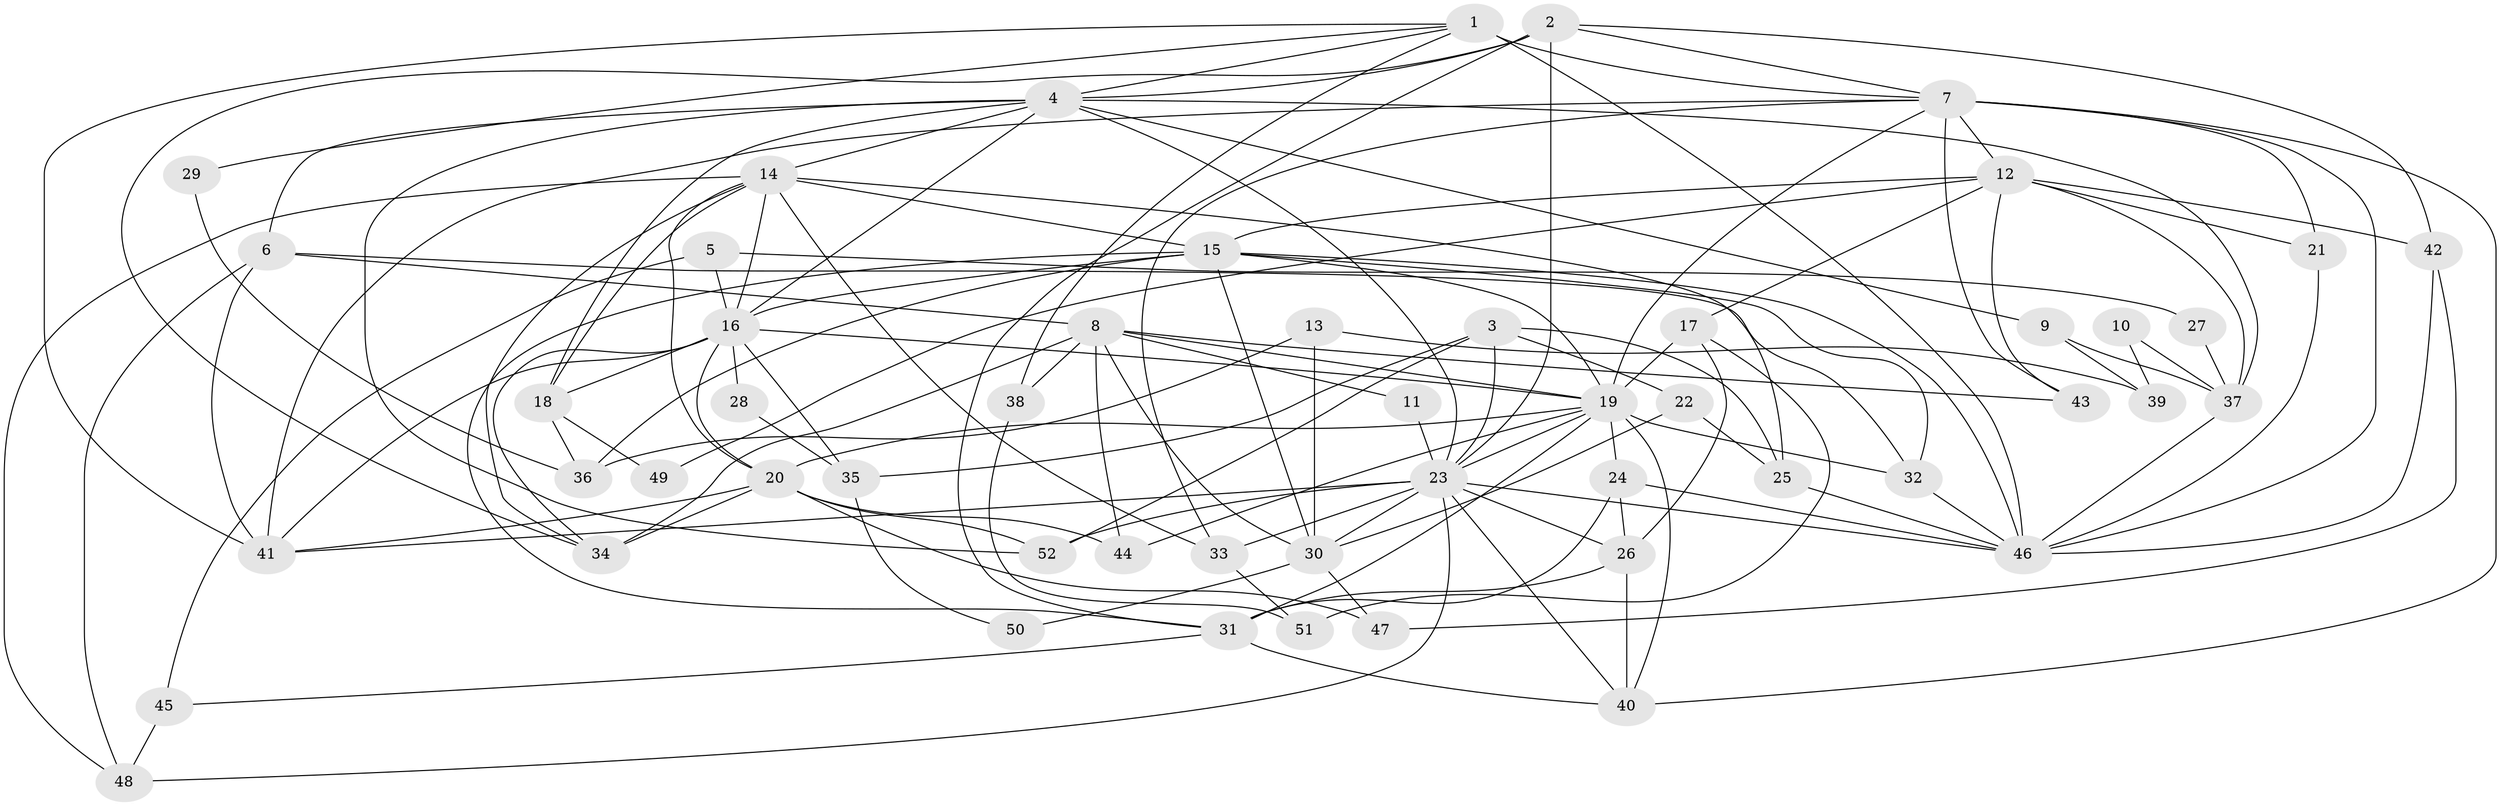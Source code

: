 // original degree distribution, {4: 0.3076923076923077, 5: 0.15384615384615385, 3: 0.3076923076923077, 6: 0.08653846153846154, 2: 0.09615384615384616, 8: 0.009615384615384616, 7: 0.028846153846153848, 9: 0.009615384615384616}
// Generated by graph-tools (version 1.1) at 2025/36/03/09/25 02:36:03]
// undirected, 52 vertices, 133 edges
graph export_dot {
graph [start="1"]
  node [color=gray90,style=filled];
  1;
  2;
  3;
  4;
  5;
  6;
  7;
  8;
  9;
  10;
  11;
  12;
  13;
  14;
  15;
  16;
  17;
  18;
  19;
  20;
  21;
  22;
  23;
  24;
  25;
  26;
  27;
  28;
  29;
  30;
  31;
  32;
  33;
  34;
  35;
  36;
  37;
  38;
  39;
  40;
  41;
  42;
  43;
  44;
  45;
  46;
  47;
  48;
  49;
  50;
  51;
  52;
  1 -- 4 [weight=1.0];
  1 -- 7 [weight=2.0];
  1 -- 29 [weight=1.0];
  1 -- 38 [weight=1.0];
  1 -- 41 [weight=1.0];
  1 -- 46 [weight=3.0];
  2 -- 4 [weight=1.0];
  2 -- 7 [weight=1.0];
  2 -- 23 [weight=1.0];
  2 -- 31 [weight=1.0];
  2 -- 34 [weight=1.0];
  2 -- 42 [weight=1.0];
  3 -- 22 [weight=1.0];
  3 -- 23 [weight=3.0];
  3 -- 25 [weight=1.0];
  3 -- 35 [weight=1.0];
  3 -- 52 [weight=1.0];
  4 -- 6 [weight=1.0];
  4 -- 9 [weight=1.0];
  4 -- 14 [weight=1.0];
  4 -- 16 [weight=1.0];
  4 -- 18 [weight=1.0];
  4 -- 23 [weight=1.0];
  4 -- 37 [weight=1.0];
  4 -- 52 [weight=1.0];
  5 -- 16 [weight=1.0];
  5 -- 27 [weight=1.0];
  5 -- 45 [weight=1.0];
  6 -- 8 [weight=1.0];
  6 -- 32 [weight=1.0];
  6 -- 41 [weight=1.0];
  6 -- 48 [weight=1.0];
  7 -- 12 [weight=1.0];
  7 -- 19 [weight=1.0];
  7 -- 21 [weight=1.0];
  7 -- 33 [weight=1.0];
  7 -- 40 [weight=1.0];
  7 -- 41 [weight=1.0];
  7 -- 43 [weight=2.0];
  7 -- 46 [weight=2.0];
  8 -- 11 [weight=1.0];
  8 -- 19 [weight=1.0];
  8 -- 30 [weight=1.0];
  8 -- 34 [weight=1.0];
  8 -- 38 [weight=1.0];
  8 -- 43 [weight=1.0];
  8 -- 44 [weight=1.0];
  9 -- 37 [weight=1.0];
  9 -- 39 [weight=1.0];
  10 -- 37 [weight=1.0];
  10 -- 39 [weight=1.0];
  11 -- 23 [weight=1.0];
  12 -- 15 [weight=1.0];
  12 -- 17 [weight=1.0];
  12 -- 21 [weight=1.0];
  12 -- 37 [weight=1.0];
  12 -- 42 [weight=1.0];
  12 -- 43 [weight=1.0];
  12 -- 49 [weight=1.0];
  13 -- 30 [weight=1.0];
  13 -- 36 [weight=1.0];
  13 -- 39 [weight=1.0];
  14 -- 15 [weight=1.0];
  14 -- 16 [weight=1.0];
  14 -- 18 [weight=1.0];
  14 -- 20 [weight=1.0];
  14 -- 25 [weight=1.0];
  14 -- 33 [weight=1.0];
  14 -- 34 [weight=1.0];
  14 -- 48 [weight=1.0];
  15 -- 16 [weight=2.0];
  15 -- 19 [weight=2.0];
  15 -- 30 [weight=1.0];
  15 -- 31 [weight=1.0];
  15 -- 32 [weight=1.0];
  15 -- 36 [weight=1.0];
  15 -- 46 [weight=1.0];
  16 -- 18 [weight=1.0];
  16 -- 19 [weight=1.0];
  16 -- 20 [weight=1.0];
  16 -- 28 [weight=1.0];
  16 -- 34 [weight=1.0];
  16 -- 35 [weight=1.0];
  16 -- 41 [weight=2.0];
  17 -- 19 [weight=1.0];
  17 -- 26 [weight=1.0];
  17 -- 51 [weight=1.0];
  18 -- 36 [weight=1.0];
  18 -- 49 [weight=1.0];
  19 -- 20 [weight=1.0];
  19 -- 23 [weight=2.0];
  19 -- 24 [weight=1.0];
  19 -- 31 [weight=2.0];
  19 -- 32 [weight=1.0];
  19 -- 40 [weight=1.0];
  19 -- 44 [weight=1.0];
  20 -- 34 [weight=2.0];
  20 -- 41 [weight=1.0];
  20 -- 44 [weight=1.0];
  20 -- 47 [weight=1.0];
  20 -- 52 [weight=1.0];
  21 -- 46 [weight=1.0];
  22 -- 25 [weight=1.0];
  22 -- 30 [weight=1.0];
  23 -- 26 [weight=1.0];
  23 -- 30 [weight=1.0];
  23 -- 33 [weight=1.0];
  23 -- 40 [weight=1.0];
  23 -- 41 [weight=1.0];
  23 -- 46 [weight=2.0];
  23 -- 48 [weight=1.0];
  23 -- 52 [weight=1.0];
  24 -- 26 [weight=1.0];
  24 -- 31 [weight=1.0];
  24 -- 46 [weight=1.0];
  25 -- 46 [weight=1.0];
  26 -- 31 [weight=2.0];
  26 -- 40 [weight=1.0];
  27 -- 37 [weight=1.0];
  28 -- 35 [weight=1.0];
  29 -- 36 [weight=1.0];
  30 -- 47 [weight=1.0];
  30 -- 50 [weight=1.0];
  31 -- 40 [weight=1.0];
  31 -- 45 [weight=1.0];
  32 -- 46 [weight=1.0];
  33 -- 51 [weight=1.0];
  35 -- 50 [weight=1.0];
  37 -- 46 [weight=1.0];
  38 -- 51 [weight=1.0];
  42 -- 46 [weight=1.0];
  42 -- 47 [weight=1.0];
  45 -- 48 [weight=1.0];
}
